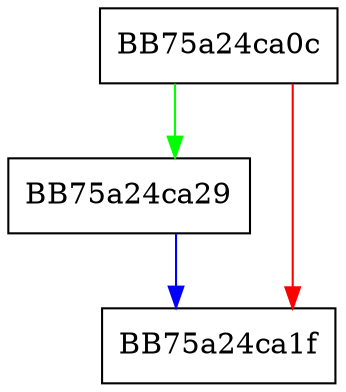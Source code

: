 digraph c_str {
  node [shape="box"];
  graph [splines=ortho];
  BB75a24ca0c -> BB75a24ca29 [color="green"];
  BB75a24ca0c -> BB75a24ca1f [color="red"];
  BB75a24ca29 -> BB75a24ca1f [color="blue"];
}
